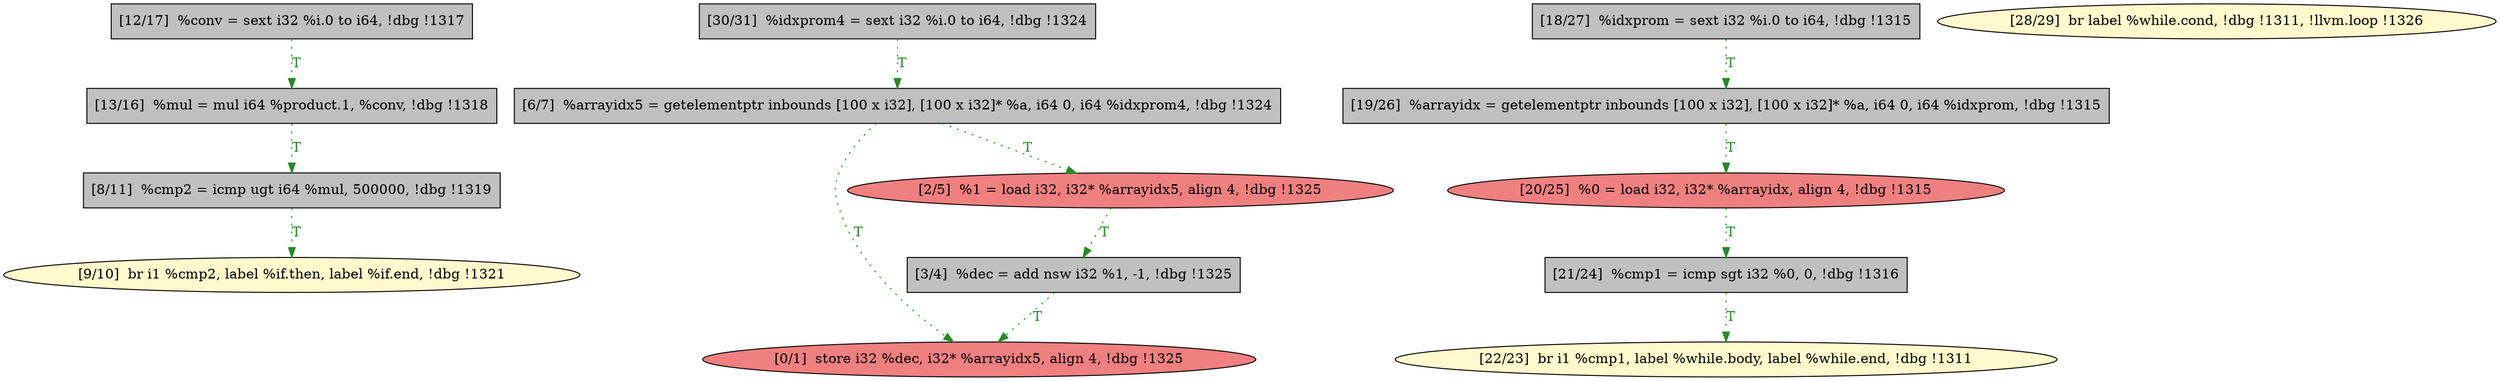 
digraph G {


node212 [fillcolor=grey,label="[8/11]  %cmp2 = icmp ugt i64 %mul, 500000, !dbg !1319",shape=rectangle,style=filled ]
node213 [fillcolor=grey,label="[12/17]  %conv = sext i32 %i.0 to i64, !dbg !1317",shape=rectangle,style=filled ]
node211 [fillcolor=grey,label="[3/4]  %dec = add nsw i32 %1, -1, !dbg !1325",shape=rectangle,style=filled ]
node210 [fillcolor=grey,label="[6/7]  %arrayidx5 = getelementptr inbounds [100 x i32], [100 x i32]* %a, i64 0, i64 %idxprom4, !dbg !1324",shape=rectangle,style=filled ]
node209 [fillcolor=lightcoral,label="[0/1]  store i32 %dec, i32* %arrayidx5, align 4, !dbg !1325",shape=ellipse,style=filled ]
node205 [fillcolor=grey,label="[21/24]  %cmp1 = icmp sgt i32 %0, 0, !dbg !1316",shape=rectangle,style=filled ]
node200 [fillcolor=lemonchiffon,label="[9/10]  br i1 %cmp2, label %if.then, label %if.end, !dbg !1321",shape=ellipse,style=filled ]
node203 [fillcolor=grey,label="[13/16]  %mul = mul i64 %product.1, %conv, !dbg !1318",shape=rectangle,style=filled ]
node201 [fillcolor=grey,label="[19/26]  %arrayidx = getelementptr inbounds [100 x i32], [100 x i32]* %a, i64 0, i64 %idxprom, !dbg !1315",shape=rectangle,style=filled ]
node208 [fillcolor=lightcoral,label="[2/5]  %1 = load i32, i32* %arrayidx5, align 4, !dbg !1325",shape=ellipse,style=filled ]
node207 [fillcolor=lemonchiffon,label="[22/23]  br i1 %cmp1, label %while.body, label %while.end, !dbg !1311",shape=ellipse,style=filled ]
node202 [fillcolor=grey,label="[30/31]  %idxprom4 = sext i32 %i.0 to i64, !dbg !1324",shape=rectangle,style=filled ]
node206 [fillcolor=lemonchiffon,label="[28/29]  br label %while.cond, !dbg !1311, !llvm.loop !1326",shape=ellipse,style=filled ]
node199 [fillcolor=lightcoral,label="[20/25]  %0 = load i32, i32* %arrayidx, align 4, !dbg !1315",shape=ellipse,style=filled ]
node204 [fillcolor=grey,label="[18/27]  %idxprom = sext i32 %i.0 to i64, !dbg !1315",shape=rectangle,style=filled ]

node211->node209 [style=dotted,color=forestgreen,label="T",fontcolor=forestgreen ]
node210->node208 [style=dotted,color=forestgreen,label="T",fontcolor=forestgreen ]
node203->node212 [style=dotted,color=forestgreen,label="T",fontcolor=forestgreen ]
node201->node199 [style=dotted,color=forestgreen,label="T",fontcolor=forestgreen ]
node208->node211 [style=dotted,color=forestgreen,label="T",fontcolor=forestgreen ]
node213->node203 [style=dotted,color=forestgreen,label="T",fontcolor=forestgreen ]
node202->node210 [style=dotted,color=forestgreen,label="T",fontcolor=forestgreen ]
node212->node200 [style=dotted,color=forestgreen,label="T",fontcolor=forestgreen ]
node210->node209 [style=dotted,color=forestgreen,label="T",fontcolor=forestgreen ]
node199->node205 [style=dotted,color=forestgreen,label="T",fontcolor=forestgreen ]
node204->node201 [style=dotted,color=forestgreen,label="T",fontcolor=forestgreen ]
node205->node207 [style=dotted,color=forestgreen,label="T",fontcolor=forestgreen ]


}
